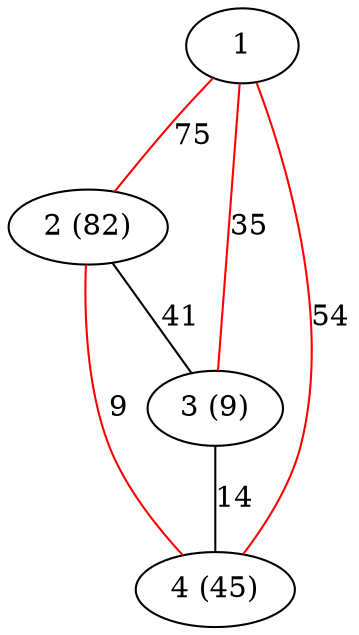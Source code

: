 graph g {
1 -- 2 [label=75 color=red]
1 -- 3 [label=35 color=red]
1 -- 4 [label=54 color=red]
2 -- 3 [label=41 color=black]
3 -- 4 [label=14 color=black]
2 -- 4 [label=9 color=red]
2 [label="2 (82)"]
3 [label="3 (9)"]
4 [label="4 (45)"]
}